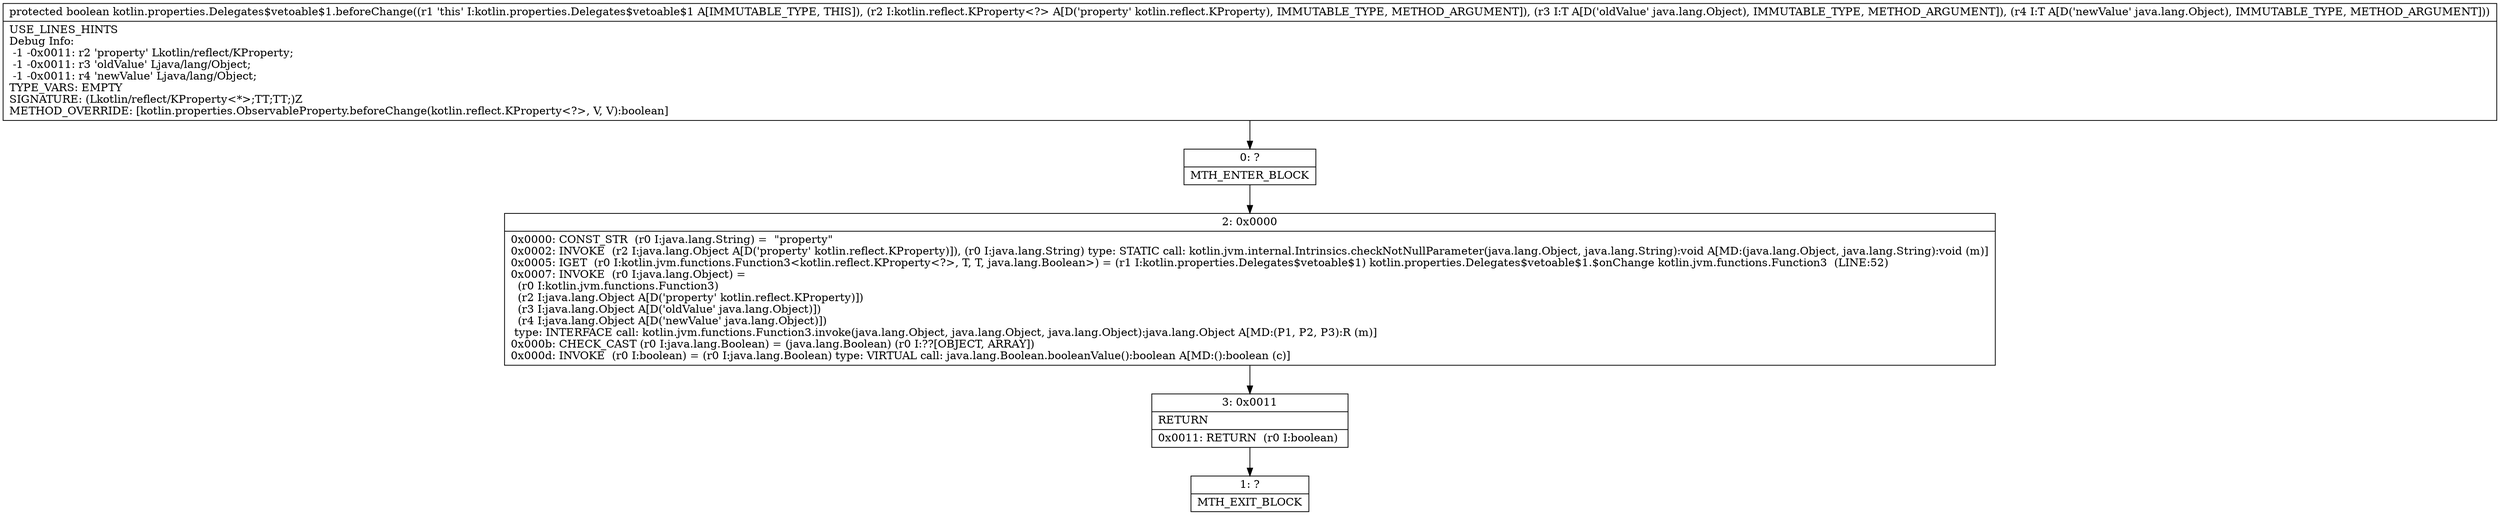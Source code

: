 digraph "CFG forkotlin.properties.Delegates$vetoable$1.beforeChange(Lkotlin\/reflect\/KProperty;Ljava\/lang\/Object;Ljava\/lang\/Object;)Z" {
Node_0 [shape=record,label="{0\:\ ?|MTH_ENTER_BLOCK\l}"];
Node_2 [shape=record,label="{2\:\ 0x0000|0x0000: CONST_STR  (r0 I:java.lang.String) =  \"property\" \l0x0002: INVOKE  (r2 I:java.lang.Object A[D('property' kotlin.reflect.KProperty)]), (r0 I:java.lang.String) type: STATIC call: kotlin.jvm.internal.Intrinsics.checkNotNullParameter(java.lang.Object, java.lang.String):void A[MD:(java.lang.Object, java.lang.String):void (m)]\l0x0005: IGET  (r0 I:kotlin.jvm.functions.Function3\<kotlin.reflect.KProperty\<?\>, T, T, java.lang.Boolean\>) = (r1 I:kotlin.properties.Delegates$vetoable$1) kotlin.properties.Delegates$vetoable$1.$onChange kotlin.jvm.functions.Function3  (LINE:52)\l0x0007: INVOKE  (r0 I:java.lang.Object) = \l  (r0 I:kotlin.jvm.functions.Function3)\l  (r2 I:java.lang.Object A[D('property' kotlin.reflect.KProperty)])\l  (r3 I:java.lang.Object A[D('oldValue' java.lang.Object)])\l  (r4 I:java.lang.Object A[D('newValue' java.lang.Object)])\l type: INTERFACE call: kotlin.jvm.functions.Function3.invoke(java.lang.Object, java.lang.Object, java.lang.Object):java.lang.Object A[MD:(P1, P2, P3):R (m)]\l0x000b: CHECK_CAST (r0 I:java.lang.Boolean) = (java.lang.Boolean) (r0 I:??[OBJECT, ARRAY]) \l0x000d: INVOKE  (r0 I:boolean) = (r0 I:java.lang.Boolean) type: VIRTUAL call: java.lang.Boolean.booleanValue():boolean A[MD:():boolean (c)]\l}"];
Node_3 [shape=record,label="{3\:\ 0x0011|RETURN\l|0x0011: RETURN  (r0 I:boolean) \l}"];
Node_1 [shape=record,label="{1\:\ ?|MTH_EXIT_BLOCK\l}"];
MethodNode[shape=record,label="{protected boolean kotlin.properties.Delegates$vetoable$1.beforeChange((r1 'this' I:kotlin.properties.Delegates$vetoable$1 A[IMMUTABLE_TYPE, THIS]), (r2 I:kotlin.reflect.KProperty\<?\> A[D('property' kotlin.reflect.KProperty), IMMUTABLE_TYPE, METHOD_ARGUMENT]), (r3 I:T A[D('oldValue' java.lang.Object), IMMUTABLE_TYPE, METHOD_ARGUMENT]), (r4 I:T A[D('newValue' java.lang.Object), IMMUTABLE_TYPE, METHOD_ARGUMENT]))  | USE_LINES_HINTS\lDebug Info:\l  \-1 \-0x0011: r2 'property' Lkotlin\/reflect\/KProperty;\l  \-1 \-0x0011: r3 'oldValue' Ljava\/lang\/Object;\l  \-1 \-0x0011: r4 'newValue' Ljava\/lang\/Object;\lTYPE_VARS: EMPTY\lSIGNATURE: (Lkotlin\/reflect\/KProperty\<*\>;TT;TT;)Z\lMETHOD_OVERRIDE: [kotlin.properties.ObservableProperty.beforeChange(kotlin.reflect.KProperty\<?\>, V, V):boolean]\l}"];
MethodNode -> Node_0;Node_0 -> Node_2;
Node_2 -> Node_3;
Node_3 -> Node_1;
}

